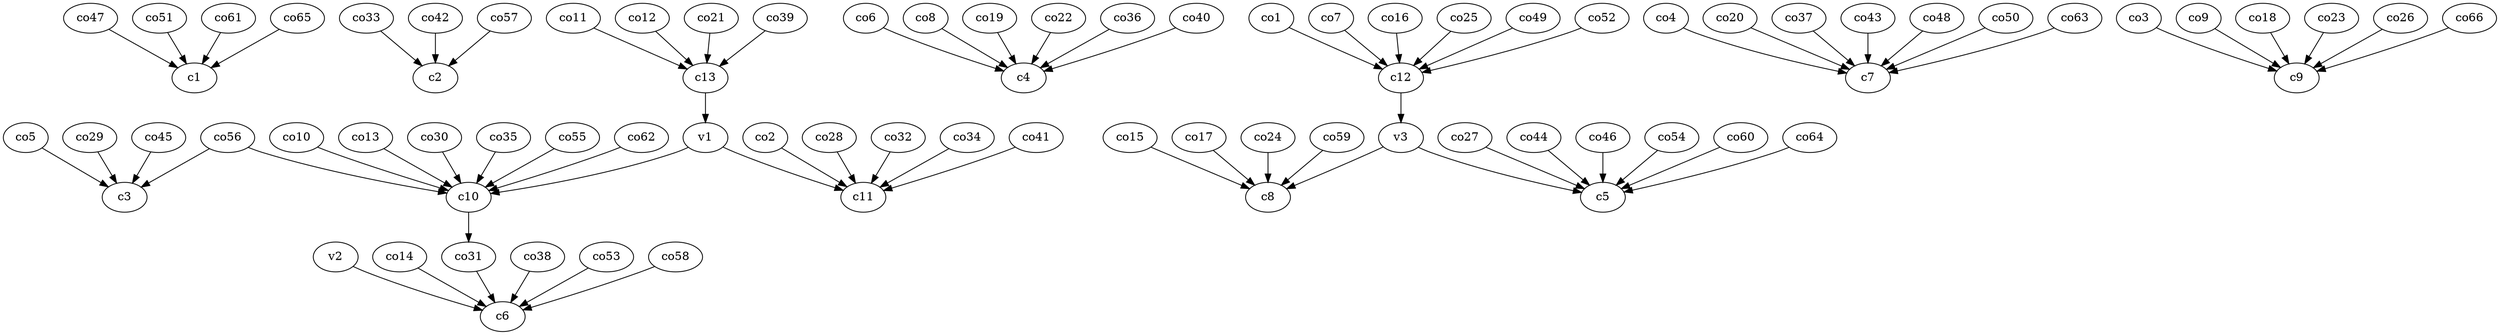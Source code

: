 strict digraph  {
c1;
c2;
c3;
c4;
c5;
c6;
c7;
c8;
c9;
c10;
c11;
c12;
c13;
v1;
v2;
v3;
co1;
co2;
co3;
co4;
co5;
co6;
co7;
co8;
co9;
co10;
co11;
co12;
co13;
co14;
co15;
co16;
co17;
co18;
co19;
co20;
co21;
co22;
co23;
co24;
co25;
co26;
co27;
co28;
co29;
co30;
co31;
co32;
co33;
co34;
co35;
co36;
co37;
co38;
co39;
co40;
co41;
co42;
co43;
co44;
co45;
co46;
co47;
co48;
co49;
co50;
co51;
co52;
co53;
co54;
co55;
co56;
co57;
co58;
co59;
co60;
co61;
co62;
co63;
co64;
co65;
co66;
c10 -> co31  [weight=1];
c12 -> v3  [weight=1];
c13 -> v1  [weight=1];
v1 -> c10  [weight=1];
v1 -> c11  [weight=1];
v2 -> c6  [weight=1];
v3 -> c8  [weight=1];
v3 -> c5  [weight=1];
co1 -> c12  [weight=1];
co2 -> c11  [weight=1];
co3 -> c9  [weight=1];
co4 -> c7  [weight=1];
co5 -> c3  [weight=1];
co6 -> c4  [weight=1];
co7 -> c12  [weight=1];
co8 -> c4  [weight=1];
co9 -> c9  [weight=1];
co10 -> c10  [weight=1];
co11 -> c13  [weight=1];
co12 -> c13  [weight=1];
co13 -> c10  [weight=1];
co14 -> c6  [weight=1];
co15 -> c8  [weight=1];
co16 -> c12  [weight=1];
co17 -> c8  [weight=1];
co18 -> c9  [weight=1];
co19 -> c4  [weight=1];
co20 -> c7  [weight=1];
co21 -> c13  [weight=1];
co22 -> c4  [weight=1];
co23 -> c9  [weight=1];
co24 -> c8  [weight=1];
co25 -> c12  [weight=1];
co26 -> c9  [weight=1];
co27 -> c5  [weight=1];
co28 -> c11  [weight=1];
co29 -> c3  [weight=1];
co30 -> c10  [weight=1];
co31 -> c6  [weight=1];
co32 -> c11  [weight=1];
co33 -> c2  [weight=1];
co34 -> c11  [weight=1];
co35 -> c10  [weight=1];
co36 -> c4  [weight=1];
co37 -> c7  [weight=1];
co38 -> c6  [weight=1];
co39 -> c13  [weight=1];
co40 -> c4  [weight=1];
co41 -> c11  [weight=1];
co42 -> c2  [weight=1];
co43 -> c7  [weight=1];
co44 -> c5  [weight=1];
co45 -> c3  [weight=1];
co46 -> c5  [weight=1];
co47 -> c1  [weight=1];
co48 -> c7  [weight=1];
co49 -> c12  [weight=1];
co50 -> c7  [weight=1];
co51 -> c1  [weight=1];
co52 -> c12  [weight=1];
co53 -> c6  [weight=1];
co54 -> c5  [weight=1];
co55 -> c10  [weight=1];
co56 -> c3  [weight=1];
co56 -> c10  [weight=1];
co57 -> c2  [weight=1];
co58 -> c6  [weight=1];
co59 -> c8  [weight=1];
co60 -> c5  [weight=1];
co61 -> c1  [weight=1];
co62 -> c10  [weight=1];
co63 -> c7  [weight=1];
co64 -> c5  [weight=1];
co65 -> c1  [weight=1];
co66 -> c9  [weight=1];
}
